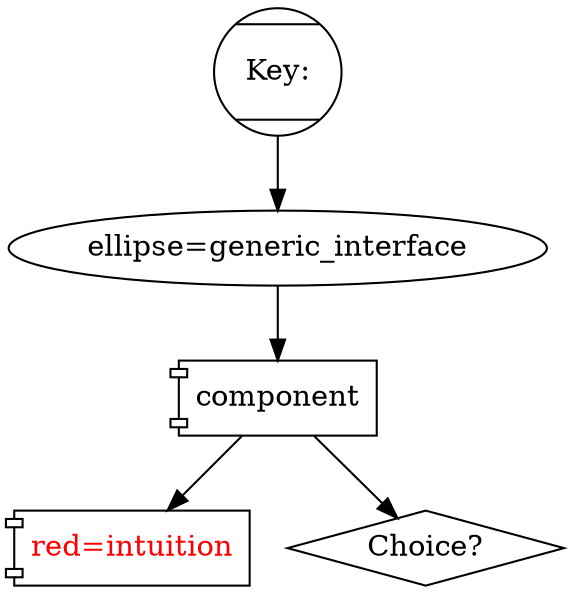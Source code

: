 
digraph key {
node [shape=Mcircle]
"Key:"
node [shape=ellipse]
"ellipse=generic_interface"
node [shape=component]
component
node [fontcolor=red] "red=intuition"
node [fontcolor=black shape=diamond] "Choice?"

"Key:" -> "ellipse=generic_interface" -> component

component -> "red=intuition"
component -> "Choice?"

}


